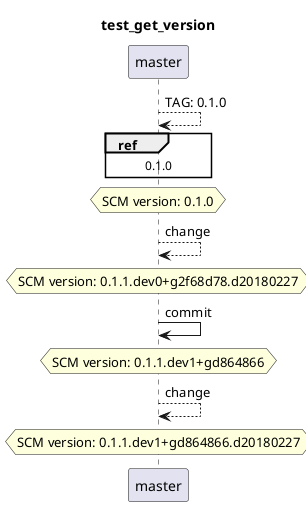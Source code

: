 @startuml
title test_get_version
skinparam ParticipantPadding 20
skinparam BoxPadding 10
participant master
master --> master: TAG: 0.1.0
ref over master: 0.1.0
hnote over master: SCM version: 0.1.0
master --> master: change
hnote over master: SCM version: 0.1.1.dev0+g2f68d78.d20180227
master -> master: commit
hnote over master: SCM version: 0.1.1.dev1+gd864866
master --> master: change
hnote over master: SCM version: 0.1.1.dev1+gd864866.d20180227
@enduml